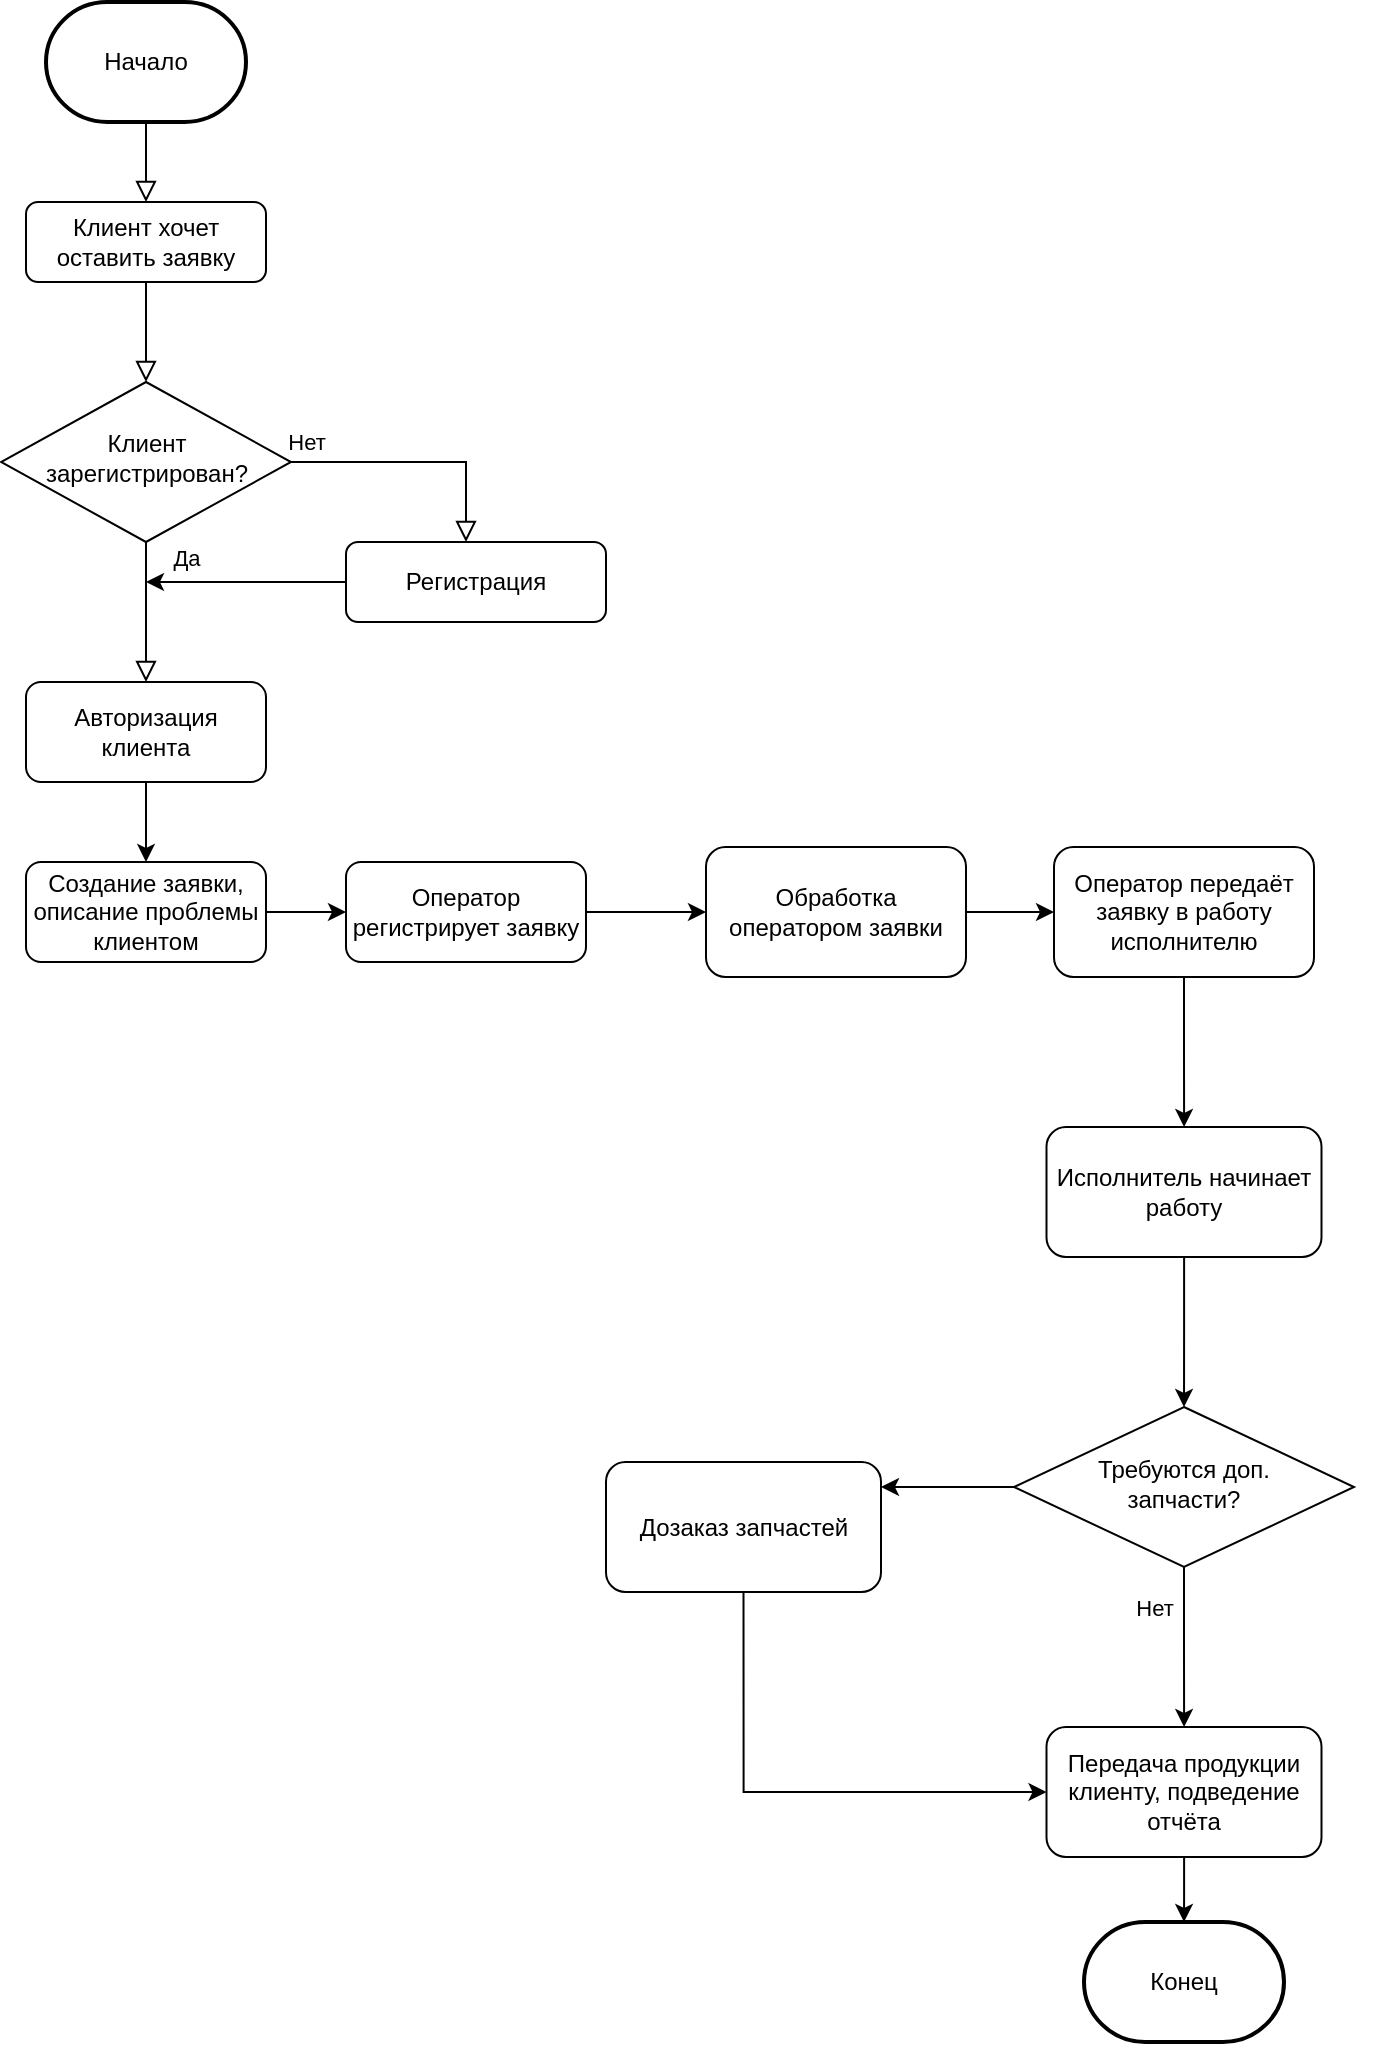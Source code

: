<mxfile version="24.4.0" type="device">
  <diagram id="C5RBs43oDa-KdzZeNtuy" name="Page-1">
    <mxGraphModel dx="1434" dy="2005" grid="1" gridSize="10" guides="1" tooltips="1" connect="1" arrows="1" fold="1" page="1" pageScale="1" pageWidth="827" pageHeight="1169" math="0" shadow="0">
      <root>
        <mxCell id="WIyWlLk6GJQsqaUBKTNV-0" />
        <mxCell id="WIyWlLk6GJQsqaUBKTNV-1" parent="WIyWlLk6GJQsqaUBKTNV-0" />
        <mxCell id="WIyWlLk6GJQsqaUBKTNV-2" value="" style="rounded=0;html=1;jettySize=auto;orthogonalLoop=1;fontSize=11;endArrow=block;endFill=0;endSize=8;strokeWidth=1;shadow=0;labelBackgroundColor=none;edgeStyle=orthogonalEdgeStyle;" parent="WIyWlLk6GJQsqaUBKTNV-1" source="WIyWlLk6GJQsqaUBKTNV-3" target="WIyWlLk6GJQsqaUBKTNV-6" edge="1">
          <mxGeometry relative="1" as="geometry">
            <mxPoint x="220" y="180" as="targetPoint" />
          </mxGeometry>
        </mxCell>
        <mxCell id="WIyWlLk6GJQsqaUBKTNV-3" value="Клиент хочет оставить заявку" style="rounded=1;whiteSpace=wrap;html=1;fontSize=12;glass=0;strokeWidth=1;shadow=0;" parent="WIyWlLk6GJQsqaUBKTNV-1" vertex="1">
          <mxGeometry x="160" y="90" width="120" height="40" as="geometry" />
        </mxCell>
        <mxCell id="WIyWlLk6GJQsqaUBKTNV-4" value="Да" style="rounded=0;html=1;jettySize=auto;orthogonalLoop=1;fontSize=11;endArrow=block;endFill=0;endSize=8;strokeWidth=1;shadow=0;labelBackgroundColor=none;edgeStyle=orthogonalEdgeStyle;" parent="WIyWlLk6GJQsqaUBKTNV-1" source="WIyWlLk6GJQsqaUBKTNV-6" target="TQRET4Z9Z2pxtcugi2uB-5" edge="1">
          <mxGeometry x="-0.778" y="20" relative="1" as="geometry">
            <mxPoint as="offset" />
          </mxGeometry>
        </mxCell>
        <mxCell id="WIyWlLk6GJQsqaUBKTNV-5" value="Нет" style="edgeStyle=orthogonalEdgeStyle;rounded=0;html=1;jettySize=auto;orthogonalLoop=1;fontSize=11;endArrow=block;endFill=0;endSize=8;strokeWidth=1;shadow=0;labelBackgroundColor=none;" parent="WIyWlLk6GJQsqaUBKTNV-1" source="WIyWlLk6GJQsqaUBKTNV-6" target="WIyWlLk6GJQsqaUBKTNV-7" edge="1">
          <mxGeometry x="-0.891" y="10" relative="1" as="geometry">
            <mxPoint as="offset" />
            <Array as="points">
              <mxPoint x="380" y="220" />
            </Array>
          </mxGeometry>
        </mxCell>
        <mxCell id="WIyWlLk6GJQsqaUBKTNV-6" value="Клиент зарегистрирован?" style="rhombus;whiteSpace=wrap;html=1;shadow=0;fontFamily=Helvetica;fontSize=12;align=center;strokeWidth=1;spacing=6;spacingTop=-4;" parent="WIyWlLk6GJQsqaUBKTNV-1" vertex="1">
          <mxGeometry x="147.5" y="180" width="145" height="80" as="geometry" />
        </mxCell>
        <mxCell id="TQRET4Z9Z2pxtcugi2uB-9" style="edgeStyle=orthogonalEdgeStyle;rounded=0;orthogonalLoop=1;jettySize=auto;html=1;exitX=0;exitY=0.5;exitDx=0;exitDy=0;" parent="WIyWlLk6GJQsqaUBKTNV-1" source="WIyWlLk6GJQsqaUBKTNV-7" edge="1">
          <mxGeometry relative="1" as="geometry">
            <mxPoint x="220" y="280" as="targetPoint" />
          </mxGeometry>
        </mxCell>
        <mxCell id="WIyWlLk6GJQsqaUBKTNV-7" value="Регистрация" style="rounded=1;whiteSpace=wrap;html=1;fontSize=12;glass=0;strokeWidth=1;shadow=0;" parent="WIyWlLk6GJQsqaUBKTNV-1" vertex="1">
          <mxGeometry x="320" y="260" width="130" height="40" as="geometry" />
        </mxCell>
        <mxCell id="TQRET4Z9Z2pxtcugi2uB-0" value="Начало" style="strokeWidth=2;html=1;shape=mxgraph.flowchart.terminator;whiteSpace=wrap;" parent="WIyWlLk6GJQsqaUBKTNV-1" vertex="1">
          <mxGeometry x="170" y="-10" width="100" height="60" as="geometry" />
        </mxCell>
        <mxCell id="TQRET4Z9Z2pxtcugi2uB-1" value="Конец" style="strokeWidth=2;html=1;shape=mxgraph.flowchart.terminator;whiteSpace=wrap;" parent="WIyWlLk6GJQsqaUBKTNV-1" vertex="1">
          <mxGeometry x="689" y="950" width="100" height="60" as="geometry" />
        </mxCell>
        <mxCell id="TQRET4Z9Z2pxtcugi2uB-11" style="edgeStyle=orthogonalEdgeStyle;rounded=0;orthogonalLoop=1;jettySize=auto;html=1;exitX=0.5;exitY=1;exitDx=0;exitDy=0;" parent="WIyWlLk6GJQsqaUBKTNV-1" source="TQRET4Z9Z2pxtcugi2uB-5" target="TQRET4Z9Z2pxtcugi2uB-10" edge="1">
          <mxGeometry relative="1" as="geometry" />
        </mxCell>
        <mxCell id="TQRET4Z9Z2pxtcugi2uB-5" value="Авторизация клиента" style="rounded=1;whiteSpace=wrap;html=1;fontSize=12;glass=0;strokeWidth=1;shadow=0;" parent="WIyWlLk6GJQsqaUBKTNV-1" vertex="1">
          <mxGeometry x="160" y="330" width="120" height="50" as="geometry" />
        </mxCell>
        <mxCell id="TQRET4Z9Z2pxtcugi2uB-6" value="" style="rounded=0;html=1;jettySize=auto;orthogonalLoop=1;fontSize=11;endArrow=block;endFill=0;endSize=8;strokeWidth=1;shadow=0;labelBackgroundColor=none;edgeStyle=orthogonalEdgeStyle;" parent="WIyWlLk6GJQsqaUBKTNV-1" source="TQRET4Z9Z2pxtcugi2uB-0" target="WIyWlLk6GJQsqaUBKTNV-3" edge="1">
          <mxGeometry relative="1" as="geometry">
            <mxPoint x="230" y="140" as="sourcePoint" />
            <mxPoint x="230" y="190" as="targetPoint" />
          </mxGeometry>
        </mxCell>
        <mxCell id="QQ_SFKu2IOKHyf6cz1e6-1" style="edgeStyle=orthogonalEdgeStyle;rounded=0;orthogonalLoop=1;jettySize=auto;html=1;exitX=1;exitY=0.5;exitDx=0;exitDy=0;" edge="1" parent="WIyWlLk6GJQsqaUBKTNV-1" source="TQRET4Z9Z2pxtcugi2uB-10" target="TQRET4Z9Z2pxtcugi2uB-12">
          <mxGeometry relative="1" as="geometry" />
        </mxCell>
        <mxCell id="TQRET4Z9Z2pxtcugi2uB-10" value="Создание заявки, описание проблемы клиентом" style="rounded=1;whiteSpace=wrap;html=1;fontSize=12;glass=0;strokeWidth=1;shadow=0;" parent="WIyWlLk6GJQsqaUBKTNV-1" vertex="1">
          <mxGeometry x="160" y="420" width="120" height="50" as="geometry" />
        </mxCell>
        <mxCell id="QQ_SFKu2IOKHyf6cz1e6-3" style="edgeStyle=orthogonalEdgeStyle;rounded=0;orthogonalLoop=1;jettySize=auto;html=1;exitX=1;exitY=0.5;exitDx=0;exitDy=0;" edge="1" parent="WIyWlLk6GJQsqaUBKTNV-1" source="TQRET4Z9Z2pxtcugi2uB-12" target="TQRET4Z9Z2pxtcugi2uB-13">
          <mxGeometry relative="1" as="geometry" />
        </mxCell>
        <mxCell id="TQRET4Z9Z2pxtcugi2uB-12" value="Оператор регистрирует заявку" style="rounded=1;whiteSpace=wrap;html=1;fontSize=12;glass=0;strokeWidth=1;shadow=0;" parent="WIyWlLk6GJQsqaUBKTNV-1" vertex="1">
          <mxGeometry x="320" y="420" width="120" height="50" as="geometry" />
        </mxCell>
        <mxCell id="QQ_SFKu2IOKHyf6cz1e6-4" style="edgeStyle=orthogonalEdgeStyle;rounded=0;orthogonalLoop=1;jettySize=auto;html=1;exitX=1;exitY=0.5;exitDx=0;exitDy=0;" edge="1" parent="WIyWlLk6GJQsqaUBKTNV-1" source="TQRET4Z9Z2pxtcugi2uB-13" target="TQRET4Z9Z2pxtcugi2uB-22">
          <mxGeometry relative="1" as="geometry" />
        </mxCell>
        <mxCell id="TQRET4Z9Z2pxtcugi2uB-13" value="Обработка оператором заявки" style="rounded=1;whiteSpace=wrap;html=1;fontSize=12;glass=0;strokeWidth=1;shadow=0;" parent="WIyWlLk6GJQsqaUBKTNV-1" vertex="1">
          <mxGeometry x="500" y="412.5" width="130" height="65" as="geometry" />
        </mxCell>
        <mxCell id="saAbReULlgdan71qu-na-3" style="edgeStyle=orthogonalEdgeStyle;rounded=0;orthogonalLoop=1;jettySize=auto;html=1;" parent="WIyWlLk6GJQsqaUBKTNV-1" source="TQRET4Z9Z2pxtcugi2uB-22" target="TQRET4Z9Z2pxtcugi2uB-25" edge="1">
          <mxGeometry relative="1" as="geometry" />
        </mxCell>
        <mxCell id="TQRET4Z9Z2pxtcugi2uB-22" value="Оператор передаёт заявку в работу исполнителю" style="rounded=1;whiteSpace=wrap;html=1;fontSize=12;glass=0;strokeWidth=1;shadow=0;" parent="WIyWlLk6GJQsqaUBKTNV-1" vertex="1">
          <mxGeometry x="674" y="412.5" width="130" height="65" as="geometry" />
        </mxCell>
        <mxCell id="saAbReULlgdan71qu-na-4" style="edgeStyle=orthogonalEdgeStyle;rounded=0;orthogonalLoop=1;jettySize=auto;html=1;" parent="WIyWlLk6GJQsqaUBKTNV-1" source="TQRET4Z9Z2pxtcugi2uB-25" target="TQRET4Z9Z2pxtcugi2uB-27" edge="1">
          <mxGeometry relative="1" as="geometry" />
        </mxCell>
        <mxCell id="TQRET4Z9Z2pxtcugi2uB-25" value="Исполнитель начинает работу" style="rounded=1;whiteSpace=wrap;html=1;fontSize=12;glass=0;strokeWidth=1;shadow=0;" parent="WIyWlLk6GJQsqaUBKTNV-1" vertex="1">
          <mxGeometry x="670.25" y="552.5" width="137.5" height="65" as="geometry" />
        </mxCell>
        <mxCell id="TQRET4Z9Z2pxtcugi2uB-29" value="Да" style="edgeStyle=orthogonalEdgeStyle;rounded=0;orthogonalLoop=1;jettySize=auto;html=1;exitX=1;exitY=0.5;exitDx=0;exitDy=0;" parent="WIyWlLk6GJQsqaUBKTNV-1" source="TQRET4Z9Z2pxtcugi2uB-27" target="TQRET4Z9Z2pxtcugi2uB-28" edge="1">
          <mxGeometry x="-0.615" y="10" relative="1" as="geometry">
            <mxPoint as="offset" />
            <Array as="points">
              <mxPoint x="604" y="732.5" />
              <mxPoint x="604" y="732.5" />
            </Array>
          </mxGeometry>
        </mxCell>
        <mxCell id="TQRET4Z9Z2pxtcugi2uB-31" value="Нет" style="edgeStyle=orthogonalEdgeStyle;rounded=0;orthogonalLoop=1;jettySize=auto;html=1;exitX=0.5;exitY=1;exitDx=0;exitDy=0;" parent="WIyWlLk6GJQsqaUBKTNV-1" source="TQRET4Z9Z2pxtcugi2uB-27" target="saAbReULlgdan71qu-na-5" edge="1">
          <mxGeometry x="-0.5" y="-15" relative="1" as="geometry">
            <mxPoint x="734" y="902.5" as="targetPoint" />
            <mxPoint as="offset" />
          </mxGeometry>
        </mxCell>
        <mxCell id="TQRET4Z9Z2pxtcugi2uB-27" value="Требуются доп.&lt;div&gt;запчасти?&lt;/div&gt;" style="rhombus;whiteSpace=wrap;html=1;shadow=0;fontFamily=Helvetica;fontSize=12;align=center;strokeWidth=1;spacing=6;spacingTop=-4;" parent="WIyWlLk6GJQsqaUBKTNV-1" vertex="1">
          <mxGeometry x="654" y="692.5" width="170" height="80" as="geometry" />
        </mxCell>
        <mxCell id="QQ_SFKu2IOKHyf6cz1e6-5" style="edgeStyle=orthogonalEdgeStyle;rounded=0;orthogonalLoop=1;jettySize=auto;html=1;exitX=0.5;exitY=1;exitDx=0;exitDy=0;" edge="1" parent="WIyWlLk6GJQsqaUBKTNV-1" source="TQRET4Z9Z2pxtcugi2uB-28" target="saAbReULlgdan71qu-na-5">
          <mxGeometry relative="1" as="geometry">
            <Array as="points">
              <mxPoint x="519" y="885" />
            </Array>
          </mxGeometry>
        </mxCell>
        <mxCell id="TQRET4Z9Z2pxtcugi2uB-28" value="Дозаказ запчастей" style="rounded=1;whiteSpace=wrap;html=1;fontSize=12;glass=0;strokeWidth=1;shadow=0;" parent="WIyWlLk6GJQsqaUBKTNV-1" vertex="1">
          <mxGeometry x="450" y="720" width="137.5" height="65" as="geometry" />
        </mxCell>
        <mxCell id="saAbReULlgdan71qu-na-6" style="edgeStyle=orthogonalEdgeStyle;rounded=0;orthogonalLoop=1;jettySize=auto;html=1;" parent="WIyWlLk6GJQsqaUBKTNV-1" source="saAbReULlgdan71qu-na-5" target="TQRET4Z9Z2pxtcugi2uB-1" edge="1">
          <mxGeometry relative="1" as="geometry" />
        </mxCell>
        <mxCell id="saAbReULlgdan71qu-na-5" value="Передача продукции клиенту, подведение отчёта" style="rounded=1;whiteSpace=wrap;html=1;fontSize=12;glass=0;strokeWidth=1;shadow=0;" parent="WIyWlLk6GJQsqaUBKTNV-1" vertex="1">
          <mxGeometry x="670.25" y="852.5" width="137.5" height="65" as="geometry" />
        </mxCell>
      </root>
    </mxGraphModel>
  </diagram>
</mxfile>
